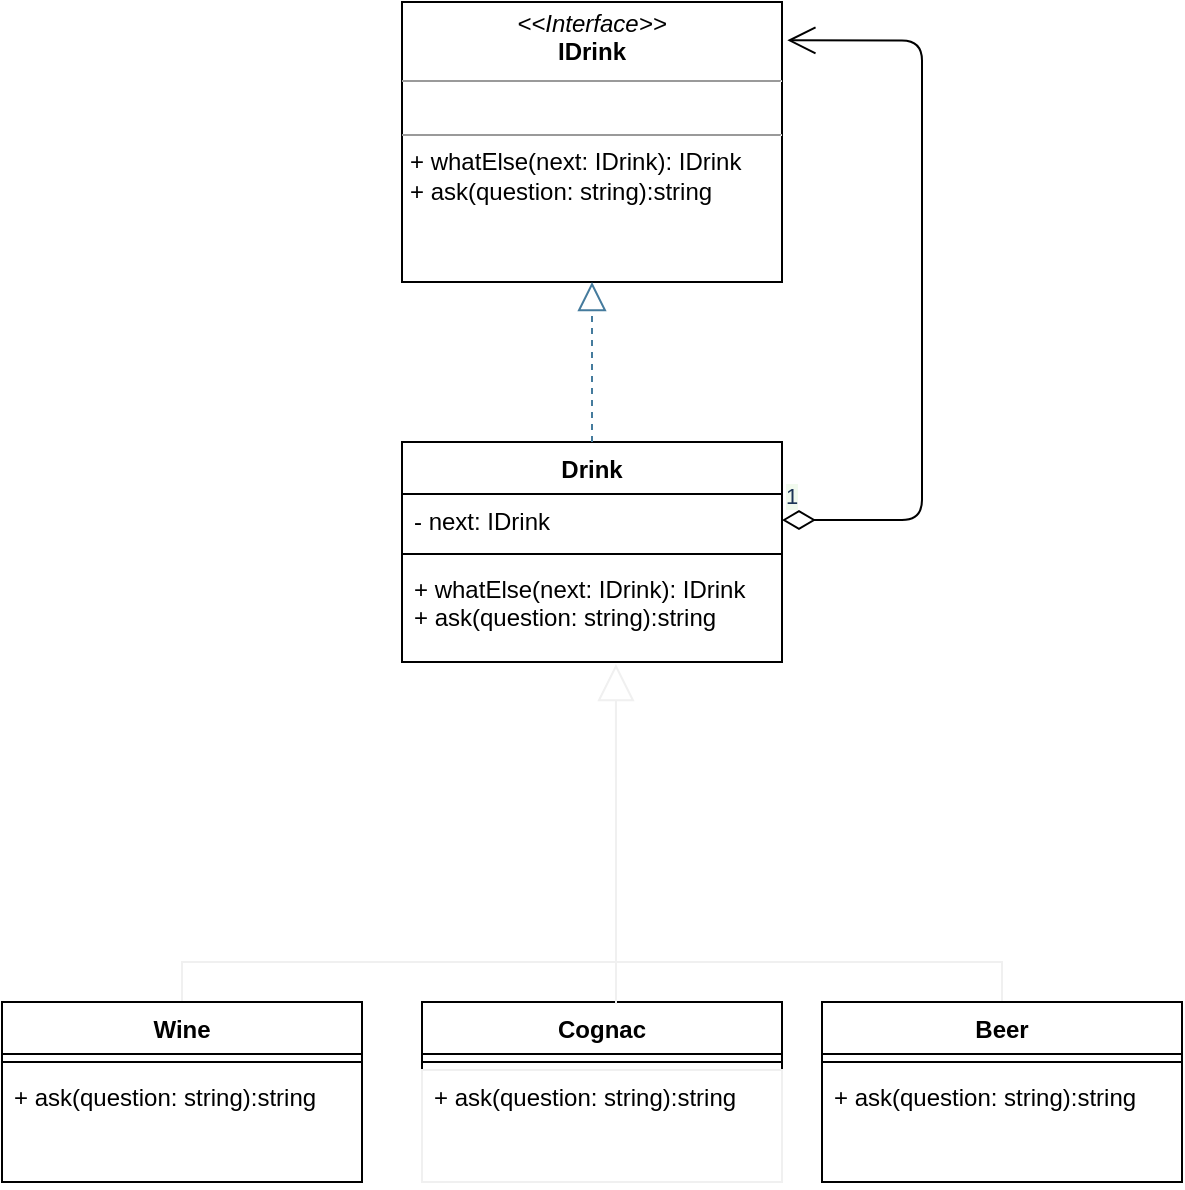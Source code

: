 <mxfile>
    <diagram id="K5jaLH6vvcNTXcgRaQEl" name="Page-1">
        <mxGraphModel dx="1117" dy="534" grid="1" gridSize="10" guides="1" tooltips="1" connect="1" arrows="1" fold="1" page="0" pageScale="1" pageWidth="827" pageHeight="1169" background="none" math="0" shadow="0">
            <root>
                <mxCell id="0"/>
                <mxCell id="1" parent="0"/>
                <mxCell id="3" value="&lt;p style=&quot;margin: 4px 0px 0px ; text-align: center&quot;&gt;&lt;font style=&quot;background-color: rgb(255 , 255 , 255)&quot; color=&quot;#000000&quot;&gt;&lt;i&gt;&amp;lt;&amp;lt;Interface&amp;gt;&amp;gt;&lt;/i&gt;&lt;br&gt;&lt;b&gt;IDrink&lt;/b&gt;&lt;/font&gt;&lt;/p&gt;&lt;hr size=&quot;1&quot;&gt;&lt;p style=&quot;margin: 0px 0px 0px 4px&quot;&gt;&lt;font style=&quot;background-color: rgb(255 , 255 , 255)&quot; color=&quot;#000000&quot;&gt;&lt;br&gt;&lt;/font&gt;&lt;/p&gt;&lt;hr size=&quot;1&quot;&gt;&lt;p style=&quot;margin: 0px 0px 0px 4px&quot;&gt;&lt;font style=&quot;background-color: rgb(255 , 255 , 255)&quot; color=&quot;#000000&quot;&gt;+ whatElse(next: IDrink): IDrink&lt;br&gt;+ ask(question: string):string&lt;/font&gt;&lt;/p&gt;" style="verticalAlign=top;align=left;overflow=fill;fontSize=12;fontFamily=Helvetica;html=1;fontColor=#1D3557;fillColor=none;" parent="1" vertex="1">
                    <mxGeometry x="330" y="220" width="190" height="140" as="geometry"/>
                </mxCell>
                <mxCell id="4" value="Drink" style="swimlane;fontStyle=1;align=center;verticalAlign=top;childLayout=stackLayout;horizontal=1;startSize=26;horizontalStack=0;resizeParent=1;resizeParentMax=0;resizeLast=0;collapsible=1;marginBottom=0;fillColor=none;" parent="1" vertex="1">
                    <mxGeometry x="330" y="440" width="190" height="110" as="geometry"/>
                </mxCell>
                <mxCell id="5" value="- next: IDrink" style="text;strokeColor=none;fillColor=none;align=left;verticalAlign=top;spacingLeft=4;spacingRight=4;overflow=hidden;rotatable=0;points=[[0,0.5],[1,0.5]];portConstraint=eastwest;" parent="4" vertex="1">
                    <mxGeometry y="26" width="190" height="26" as="geometry"/>
                </mxCell>
                <mxCell id="6" value="" style="line;strokeWidth=1;fillColor=none;align=left;verticalAlign=middle;spacingTop=-1;spacingLeft=3;spacingRight=3;rotatable=0;labelPosition=right;points=[];portConstraint=eastwest;labelBackgroundColor=#F1FAEE;fontColor=#1D3557;" parent="4" vertex="1">
                    <mxGeometry y="52" width="190" height="8" as="geometry"/>
                </mxCell>
                <mxCell id="7" value="+ whatElse(next: IDrink): IDrink&#10;+ ask(question: string):string&#10;" style="text;strokeColor=none;fillColor=none;align=left;verticalAlign=top;spacingLeft=4;spacingRight=4;overflow=hidden;rotatable=0;points=[[0,0.5],[1,0.5]];portConstraint=eastwest;" parent="4" vertex="1">
                    <mxGeometry y="60" width="190" height="50" as="geometry"/>
                </mxCell>
                <mxCell id="23" style="edgeStyle=orthogonalEdgeStyle;rounded=0;orthogonalLoop=1;jettySize=auto;html=1;exitX=0.5;exitY=0;exitDx=0;exitDy=0;entryX=0.5;entryY=0;entryDx=0;entryDy=0;fontColor=#f0f0f0;strokeColor=#f0f0f0;endArrow=none;endFill=0;" edge="1" parent="1" source="8" target="12">
                    <mxGeometry relative="1" as="geometry">
                        <Array as="points">
                            <mxPoint x="220" y="700"/>
                            <mxPoint x="630" y="700"/>
                        </Array>
                    </mxGeometry>
                </mxCell>
                <mxCell id="8" value="Wine" style="swimlane;fontStyle=1;align=center;verticalAlign=top;childLayout=stackLayout;horizontal=1;startSize=26;horizontalStack=0;resizeParent=1;resizeParentMax=0;resizeLast=0;collapsible=1;marginBottom=0;" parent="1" vertex="1">
                    <mxGeometry x="130" y="720" width="180" height="90" as="geometry"/>
                </mxCell>
                <mxCell id="10" value="" style="line;strokeWidth=1;fillColor=none;align=left;verticalAlign=middle;spacingTop=-1;spacingLeft=3;spacingRight=3;rotatable=0;labelPosition=right;points=[];portConstraint=eastwest;labelBackgroundColor=#F1FAEE;fontColor=#1D3557;" parent="8" vertex="1">
                    <mxGeometry y="26" width="180" height="8" as="geometry"/>
                </mxCell>
                <mxCell id="11" value="+ ask(question: string):string" style="text;strokeColor=none;fillColor=none;align=left;verticalAlign=top;spacingLeft=4;spacingRight=4;overflow=hidden;rotatable=0;points=[[0,0.5],[1,0.5]];portConstraint=eastwest;" parent="8" vertex="1">
                    <mxGeometry y="34" width="180" height="56" as="geometry"/>
                </mxCell>
                <mxCell id="12" value="Beer" style="swimlane;fontStyle=1;align=center;verticalAlign=top;childLayout=stackLayout;horizontal=1;startSize=26;horizontalStack=0;resizeParent=1;resizeParentMax=0;resizeLast=0;collapsible=1;marginBottom=0;" parent="1" vertex="1">
                    <mxGeometry x="540" y="720" width="180" height="90" as="geometry"/>
                </mxCell>
                <mxCell id="13" value="" style="line;strokeWidth=1;fillColor=none;align=left;verticalAlign=middle;spacingTop=-1;spacingLeft=3;spacingRight=3;rotatable=0;labelPosition=right;points=[];portConstraint=eastwest;labelBackgroundColor=#F1FAEE;fontColor=#1D3557;" parent="12" vertex="1">
                    <mxGeometry y="26" width="180" height="8" as="geometry"/>
                </mxCell>
                <mxCell id="14" value="+ ask(question: string):string" style="text;fillColor=none;align=left;verticalAlign=top;spacingLeft=4;spacingRight=4;overflow=hidden;rotatable=0;points=[[0,0.5],[1,0.5]];portConstraint=eastwest;" parent="12" vertex="1">
                    <mxGeometry y="34" width="180" height="56" as="geometry"/>
                </mxCell>
                <mxCell id="15" value="Cognac" style="swimlane;fontStyle=1;align=center;verticalAlign=top;childLayout=stackLayout;horizontal=1;startSize=26;horizontalStack=0;resizeParent=1;resizeParentMax=0;resizeLast=0;collapsible=1;marginBottom=0;" parent="1" vertex="1">
                    <mxGeometry x="340" y="720" width="180" height="90" as="geometry"/>
                </mxCell>
                <mxCell id="16" value="" style="line;strokeWidth=1;fillColor=none;align=left;verticalAlign=middle;spacingTop=-1;spacingLeft=3;spacingRight=3;rotatable=0;labelPosition=right;points=[];portConstraint=eastwest;labelBackgroundColor=#F1FAEE;fontColor=#1D3557;" parent="15" vertex="1">
                    <mxGeometry y="26" width="180" height="8" as="geometry"/>
                </mxCell>
                <mxCell id="17" value="+ ask(question: string):string" style="text;fillColor=none;align=left;verticalAlign=top;spacingLeft=4;spacingRight=4;overflow=hidden;rotatable=0;points=[[0,0.5],[1,0.5]];portConstraint=eastwest;strokeColor=#f0f0f0;" parent="15" vertex="1">
                    <mxGeometry y="34" width="180" height="56" as="geometry"/>
                </mxCell>
                <mxCell id="19" value="" style="endArrow=block;dashed=1;endFill=0;endSize=12;html=1;exitX=0.5;exitY=0;exitDx=0;exitDy=0;entryX=0.5;entryY=1;entryDx=0;entryDy=0;labelBackgroundColor=#F1FAEE;strokeColor=#457B9D;fontColor=#1D3557;" parent="1" source="4" target="3" edge="1">
                    <mxGeometry width="160" relative="1" as="geometry">
                        <mxPoint x="330" y="530" as="sourcePoint"/>
                        <mxPoint x="490" y="530" as="targetPoint"/>
                    </mxGeometry>
                </mxCell>
                <mxCell id="20" value="1" style="endArrow=open;html=1;endSize=12;startArrow=diamondThin;startSize=14;startFill=0;edgeStyle=orthogonalEdgeStyle;align=left;verticalAlign=bottom;exitX=1;exitY=0.5;exitDx=0;exitDy=0;entryX=1.014;entryY=0.137;entryDx=0;entryDy=0;entryPerimeter=0;labelBackgroundColor=#F1FAEE;fontColor=#1D3557;" parent="1" source="5" target="3" edge="1">
                    <mxGeometry x="-1" y="3" relative="1" as="geometry">
                        <mxPoint x="330" y="530" as="sourcePoint"/>
                        <mxPoint x="490" y="530" as="targetPoint"/>
                        <Array as="points">
                            <mxPoint x="590" y="479"/>
                            <mxPoint x="590" y="239"/>
                        </Array>
                    </mxGeometry>
                </mxCell>
                <mxCell id="27" value="" style="endArrow=block;endSize=16;endFill=0;html=1;fontColor=#f0f0f0;strokeColor=#f0f0f0;exitX=0.539;exitY=0.011;exitDx=0;exitDy=0;entryX=0.563;entryY=1.02;entryDx=0;entryDy=0;entryPerimeter=0;exitPerimeter=0;" edge="1" parent="1" source="15" target="7">
                    <mxGeometry width="160" relative="1" as="geometry">
                        <mxPoint x="425" y="700" as="sourcePoint"/>
                        <mxPoint x="490" y="780" as="targetPoint"/>
                    </mxGeometry>
                </mxCell>
            </root>
        </mxGraphModel>
    </diagram>
</mxfile>
